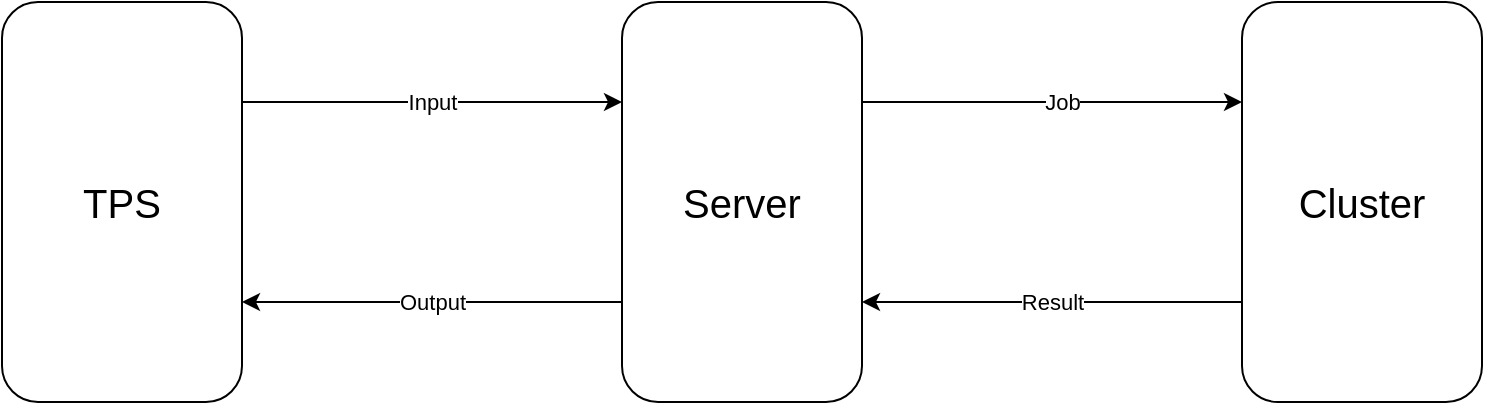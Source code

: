 <mxfile version="11.3.1" type="device" pages="1"><diagram id="LxX_dX-kHSYwS7bAfbvI" name="Page-1"><mxGraphModel dx="1038" dy="588" grid="1" gridSize="10" guides="1" tooltips="1" connect="1" arrows="1" fold="1" page="1" pageScale="1" pageWidth="850" pageHeight="2000" math="0" shadow="0"><root><mxCell id="0"/><mxCell id="1" parent="0"/><mxCell id="BAEkSMuv7eiU7yNTNHl5-4" value="Input" style="edgeStyle=orthogonalEdgeStyle;rounded=0;orthogonalLoop=1;jettySize=auto;html=1;exitX=1;exitY=0.25;exitDx=0;exitDy=0;entryX=0;entryY=0.25;entryDx=0;entryDy=0;" parent="1" source="BAEkSMuv7eiU7yNTNHl5-1" target="BAEkSMuv7eiU7yNTNHl5-2" edge="1"><mxGeometry relative="1" as="geometry"/></mxCell><mxCell id="BAEkSMuv7eiU7yNTNHl5-1" value="&lt;font style=&quot;font-size: 20px&quot;&gt;TPS&lt;/font&gt;" style="rounded=1;whiteSpace=wrap;html=1;" parent="1" vertex="1"><mxGeometry x="80" y="160" width="120" height="200" as="geometry"/></mxCell><mxCell id="BAEkSMuv7eiU7yNTNHl5-8" value="Result" style="edgeStyle=orthogonalEdgeStyle;rounded=0;orthogonalLoop=1;jettySize=auto;html=1;exitX=0;exitY=0.75;exitDx=0;exitDy=0;entryX=1;entryY=0.75;entryDx=0;entryDy=0;" parent="1" source="BAEkSMuv7eiU7yNTNHl5-3" target="BAEkSMuv7eiU7yNTNHl5-2" edge="1"><mxGeometry relative="1" as="geometry"/></mxCell><mxCell id="svwyIB4xHeqeQ1KiIObT-1" value="Output" style="edgeStyle=orthogonalEdgeStyle;rounded=0;orthogonalLoop=1;jettySize=auto;html=1;exitX=0;exitY=0.75;exitDx=0;exitDy=0;entryX=1;entryY=0.75;entryDx=0;entryDy=0;" edge="1" parent="1" source="BAEkSMuv7eiU7yNTNHl5-2" target="BAEkSMuv7eiU7yNTNHl5-1"><mxGeometry relative="1" as="geometry"/></mxCell><mxCell id="BAEkSMuv7eiU7yNTNHl5-2" value="&lt;span style=&quot;font-size: 20px&quot;&gt;Server&lt;/span&gt;" style="rounded=1;whiteSpace=wrap;html=1;" parent="1" vertex="1"><mxGeometry x="390" y="160" width="120" height="200" as="geometry"/></mxCell><mxCell id="BAEkSMuv7eiU7yNTNHl5-10" value="Job" style="edgeStyle=orthogonalEdgeStyle;rounded=0;orthogonalLoop=1;jettySize=auto;html=1;exitX=1;exitY=0.25;exitDx=0;exitDy=0;entryX=0;entryY=0.25;entryDx=0;entryDy=0;" parent="1" source="BAEkSMuv7eiU7yNTNHl5-2" target="BAEkSMuv7eiU7yNTNHl5-3" edge="1"><mxGeometry x="0.053" relative="1" as="geometry"><Array as="points"><mxPoint x="600" y="210"/><mxPoint x="600" y="210"/></Array><mxPoint as="offset"/></mxGeometry></mxCell><mxCell id="BAEkSMuv7eiU7yNTNHl5-3" value="&lt;font style=&quot;font-size: 20px&quot;&gt;Cluster&lt;/font&gt;" style="rounded=1;whiteSpace=wrap;html=1;" parent="1" vertex="1"><mxGeometry x="700" y="160" width="120" height="200" as="geometry"/></mxCell></root></mxGraphModel></diagram></mxfile>